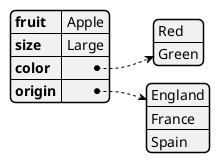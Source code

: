 @startjson examplejson
{
   "fruit":"Apple",
   "size":"Large",
   "color": ["Red", "Green"],
   "origin": ["England","France","Spain"]
}
@endjson